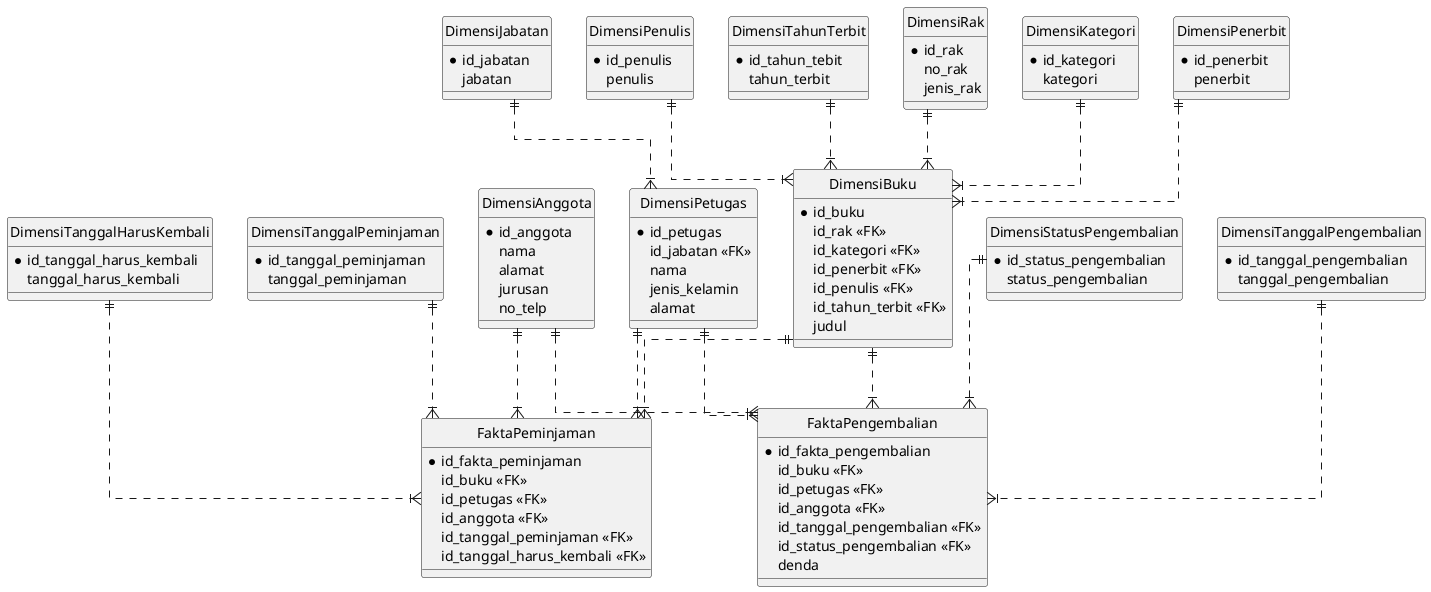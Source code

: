 @startuml

hide circle
skinparam linetype ortho

entity "DimensiAnggota" as anggota {
    * id_anggota
    nama
    alamat
    jurusan
    no_telp
}

entity "DimensiPetugas" as petugas {
    * id_petugas
    id_jabatan <<FK>>
    nama
    jenis_kelamin
    alamat
}

entity "DimensiJabatan" as jabatan {
    * id_jabatan
    jabatan
}

entity "DimensiBuku" as buku {
    * id_buku
    id_rak <<FK>>
    id_kategori <<FK>>
    id_penerbit <<FK>>
    id_penulis <<FK>>
    id_tahun_terbit <<FK>>
    judul
}

entity "DimensiRak" as rak {
    * id_rak
    no_rak
    jenis_rak
}

entity "DimensiKategori" as kategori {
    * id_kategori
    kategori
}

entity "DimensiPenerbit" as penerbit {
    * id_penerbit
    penerbit
}

entity "DimensiPenulis" as penulis {
    * id_penulis
    penulis
}

entity "DimensiTahunTerbit" as tahun_terbit {
    * id_tahun_tebit
    tahun_terbit
}

entity "DimensiTanggalPeminjaman" as tanggal_peminjaman {
    * id_tanggal_peminjaman
    tanggal_peminjaman
}

entity "DimensiTanggalPengembalian" as tanggal_pengembalian {
    * id_tanggal_pengembalian
    tanggal_pengembalian
}

entity "DimensiTanggalHarusKembali" as tanggal_harus_kembali {
    * id_tanggal_harus_kembali
    tanggal_harus_kembali
}

entity "DimensiStatusPengembalian" as status_pengembalian {
    * id_status_pengembalian
    status_pengembalian
}

entity "FaktaPeminjaman" as peminjaman {
    * id_fakta_peminjaman
    id_buku <<FK>>
    id_petugas <<FK>>
    id_anggota <<FK>>
    id_tanggal_peminjaman <<FK>>
    id_tanggal_harus_kembali <<FK>>
}

entity "FaktaPengembalian" as pengembalian {
    * id_fakta_pengembalian
    id_buku <<FK>>
    id_petugas <<FK>>
    id_anggota <<FK>>
    id_tanggal_pengembalian <<FK>>
    id_status_pengembalian <<FK>>
    denda
}

jabatan ||..|{ petugas

rak ||..|{ buku
kategori ||..|{ buku
penerbit ||..|{ buku
penulis ||..|{ buku
tahun_terbit ||..|{ buku

buku ||..|{ peminjaman
petugas ||..|{ peminjaman
anggota ||..|{ peminjaman
tanggal_peminjaman ||..|{ peminjaman
tanggal_harus_kembali ||..|{ peminjaman

buku ||..|{ pengembalian
petugas ||..|{ pengembalian
anggota ||..|{ pengembalian
tanggal_pengembalian ||..|{ pengembalian
status_pengembalian ||..|{ pengembalian

@enduml
